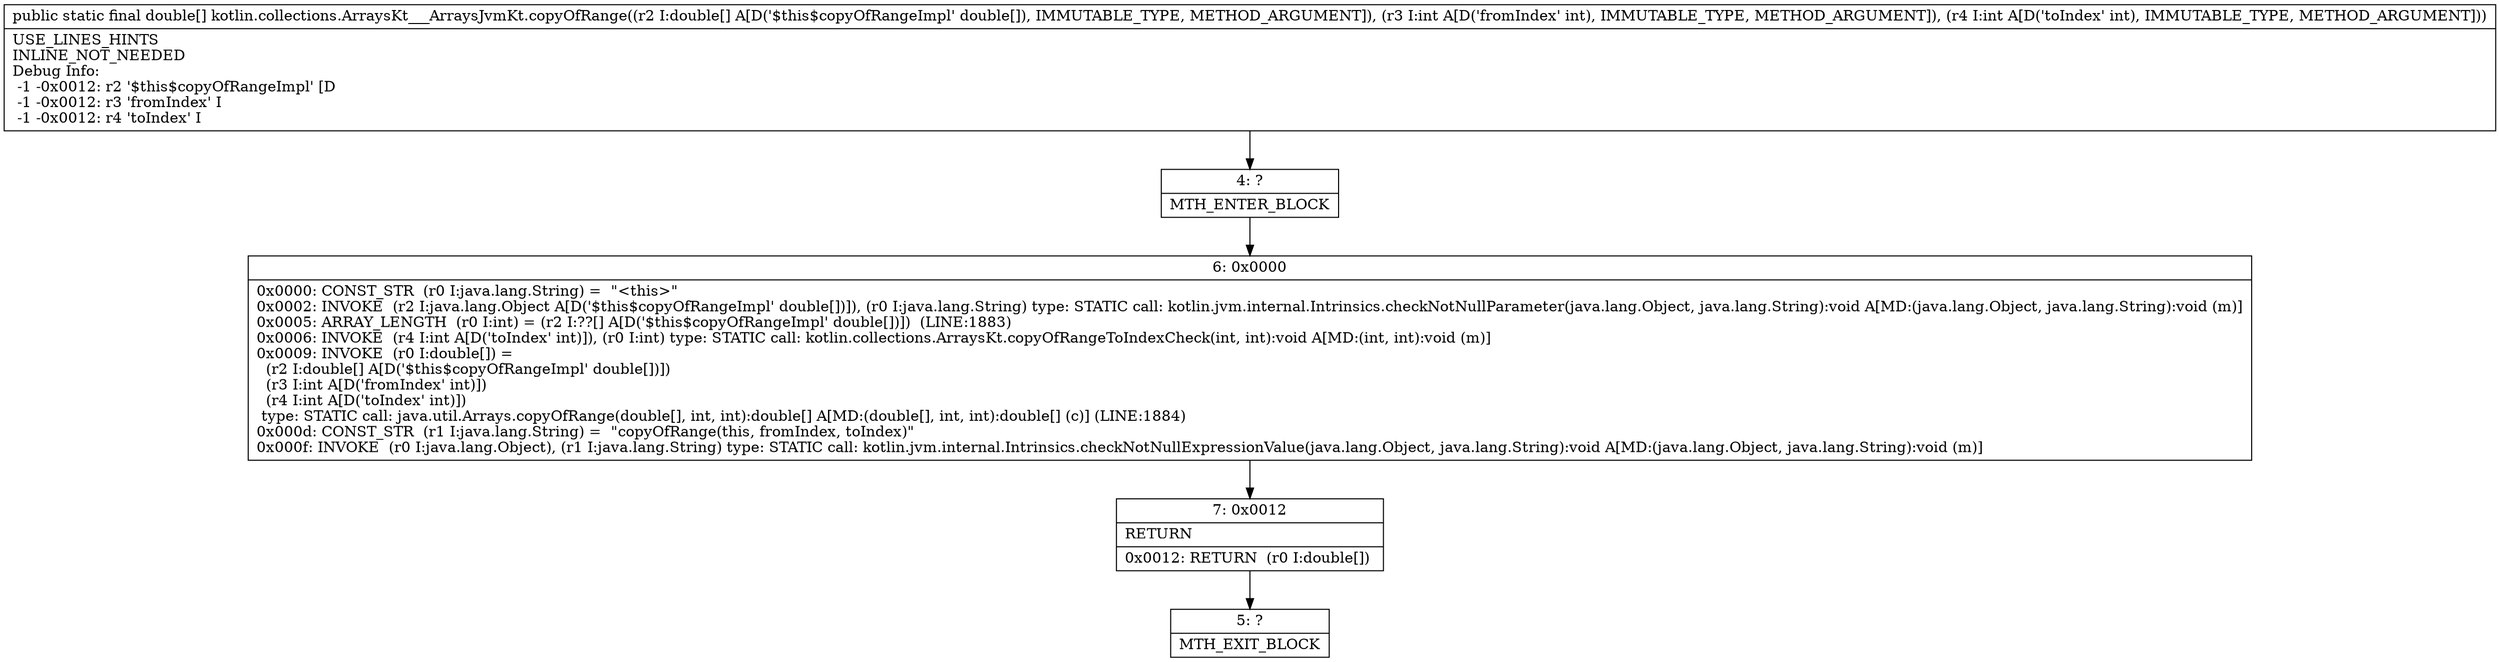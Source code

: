 digraph "CFG forkotlin.collections.ArraysKt___ArraysJvmKt.copyOfRange([DII)[D" {
Node_4 [shape=record,label="{4\:\ ?|MTH_ENTER_BLOCK\l}"];
Node_6 [shape=record,label="{6\:\ 0x0000|0x0000: CONST_STR  (r0 I:java.lang.String) =  \"\<this\>\" \l0x0002: INVOKE  (r2 I:java.lang.Object A[D('$this$copyOfRangeImpl' double[])]), (r0 I:java.lang.String) type: STATIC call: kotlin.jvm.internal.Intrinsics.checkNotNullParameter(java.lang.Object, java.lang.String):void A[MD:(java.lang.Object, java.lang.String):void (m)]\l0x0005: ARRAY_LENGTH  (r0 I:int) = (r2 I:??[] A[D('$this$copyOfRangeImpl' double[])])  (LINE:1883)\l0x0006: INVOKE  (r4 I:int A[D('toIndex' int)]), (r0 I:int) type: STATIC call: kotlin.collections.ArraysKt.copyOfRangeToIndexCheck(int, int):void A[MD:(int, int):void (m)]\l0x0009: INVOKE  (r0 I:double[]) = \l  (r2 I:double[] A[D('$this$copyOfRangeImpl' double[])])\l  (r3 I:int A[D('fromIndex' int)])\l  (r4 I:int A[D('toIndex' int)])\l type: STATIC call: java.util.Arrays.copyOfRange(double[], int, int):double[] A[MD:(double[], int, int):double[] (c)] (LINE:1884)\l0x000d: CONST_STR  (r1 I:java.lang.String) =  \"copyOfRange(this, fromIndex, toIndex)\" \l0x000f: INVOKE  (r0 I:java.lang.Object), (r1 I:java.lang.String) type: STATIC call: kotlin.jvm.internal.Intrinsics.checkNotNullExpressionValue(java.lang.Object, java.lang.String):void A[MD:(java.lang.Object, java.lang.String):void (m)]\l}"];
Node_7 [shape=record,label="{7\:\ 0x0012|RETURN\l|0x0012: RETURN  (r0 I:double[]) \l}"];
Node_5 [shape=record,label="{5\:\ ?|MTH_EXIT_BLOCK\l}"];
MethodNode[shape=record,label="{public static final double[] kotlin.collections.ArraysKt___ArraysJvmKt.copyOfRange((r2 I:double[] A[D('$this$copyOfRangeImpl' double[]), IMMUTABLE_TYPE, METHOD_ARGUMENT]), (r3 I:int A[D('fromIndex' int), IMMUTABLE_TYPE, METHOD_ARGUMENT]), (r4 I:int A[D('toIndex' int), IMMUTABLE_TYPE, METHOD_ARGUMENT]))  | USE_LINES_HINTS\lINLINE_NOT_NEEDED\lDebug Info:\l  \-1 \-0x0012: r2 '$this$copyOfRangeImpl' [D\l  \-1 \-0x0012: r3 'fromIndex' I\l  \-1 \-0x0012: r4 'toIndex' I\l}"];
MethodNode -> Node_4;Node_4 -> Node_6;
Node_6 -> Node_7;
Node_7 -> Node_5;
}

